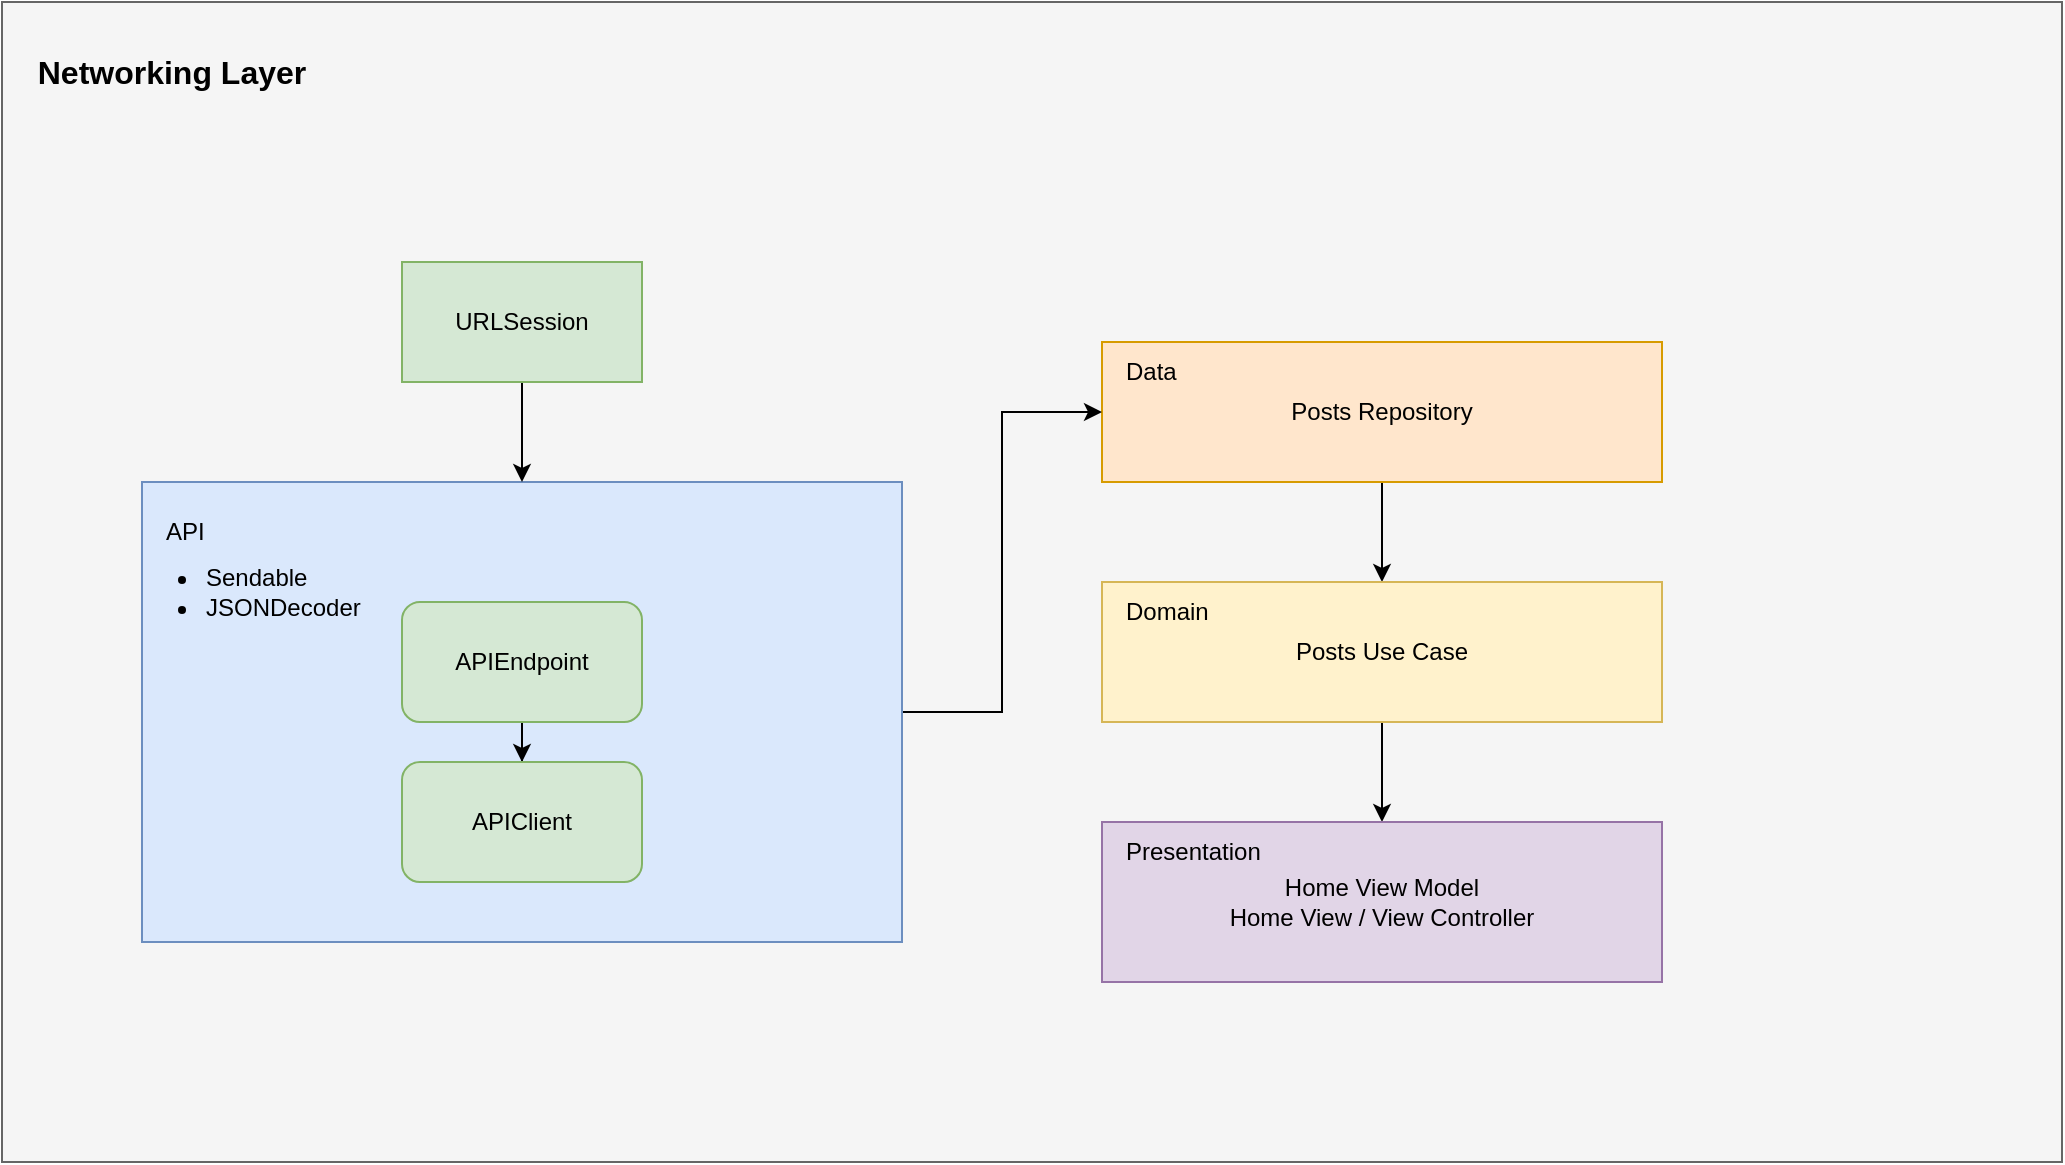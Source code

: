 <mxfile version="24.7.7">
  <diagram name="Page-1" id="W13lrmh0yufC3ElA6ljn">
    <mxGraphModel dx="2426" dy="1909" grid="1" gridSize="10" guides="1" tooltips="1" connect="1" arrows="1" fold="1" page="1" pageScale="1" pageWidth="850" pageHeight="1100" math="0" shadow="0">
      <root>
        <mxCell id="0" />
        <mxCell id="1" parent="0" />
        <mxCell id="umuDLhtqR3mvM_i5c2oH-21" value="" style="rounded=0;whiteSpace=wrap;html=1;fillColor=#f5f5f5;strokeColor=#666666;fontColor=#333333;labelBorderColor=#5C5C5C;movable=1;resizable=1;rotatable=1;deletable=1;editable=1;locked=0;connectable=1;" vertex="1" parent="1">
          <mxGeometry x="410" y="190" width="1030" height="580" as="geometry" />
        </mxCell>
        <mxCell id="umuDLhtqR3mvM_i5c2oH-4" value="" style="edgeStyle=orthogonalEdgeStyle;rounded=0;orthogonalLoop=1;jettySize=auto;html=1;" edge="1" parent="1" source="umuDLhtqR3mvM_i5c2oH-1" target="umuDLhtqR3mvM_i5c2oH-3">
          <mxGeometry relative="1" as="geometry" />
        </mxCell>
        <mxCell id="umuDLhtqR3mvM_i5c2oH-1" value="Posts Repository" style="rounded=0;whiteSpace=wrap;html=1;fillColor=#ffe6cc;strokeColor=#d79b00;" vertex="1" parent="1">
          <mxGeometry x="960" y="360" width="280" height="70" as="geometry" />
        </mxCell>
        <mxCell id="umuDLhtqR3mvM_i5c2oH-2" value="" style="edgeStyle=orthogonalEdgeStyle;rounded=0;orthogonalLoop=1;jettySize=auto;html=1;" edge="1" parent="1" source="iGb7xk1lsTLbyGyXLOED-4" target="umuDLhtqR3mvM_i5c2oH-1">
          <mxGeometry relative="1" as="geometry" />
        </mxCell>
        <mxCell id="iGb7xk1lsTLbyGyXLOED-4" value="" style="rounded=0;whiteSpace=wrap;html=1;fillColor=#dae8fc;strokeColor=#6c8ebf;" parent="1" vertex="1">
          <mxGeometry x="480" y="430" width="380" height="230" as="geometry" />
        </mxCell>
        <mxCell id="umuDLhtqR3mvM_i5c2oH-9" value="" style="edgeStyle=orthogonalEdgeStyle;rounded=0;orthogonalLoop=1;jettySize=auto;html=1;" edge="1" parent="1" source="iGb7xk1lsTLbyGyXLOED-1" target="iGb7xk1lsTLbyGyXLOED-2">
          <mxGeometry relative="1" as="geometry" />
        </mxCell>
        <mxCell id="iGb7xk1lsTLbyGyXLOED-1" value="APIEndpoint" style="rounded=1;whiteSpace=wrap;html=1;fillColor=#d5e8d4;strokeColor=#82b366;" parent="1" vertex="1">
          <mxGeometry x="610" y="490" width="120" height="60" as="geometry" />
        </mxCell>
        <mxCell id="iGb7xk1lsTLbyGyXLOED-2" value="APIClient" style="rounded=1;whiteSpace=wrap;html=1;fillColor=#d5e8d4;strokeColor=#82b366;" parent="1" vertex="1">
          <mxGeometry x="610" y="570" width="120" height="60" as="geometry" />
        </mxCell>
        <mxCell id="iGb7xk1lsTLbyGyXLOED-5" value="Networking Layer" style="text;html=1;align=center;verticalAlign=middle;whiteSpace=wrap;rounded=0;fontStyle=1;fontSize=16;" parent="1" vertex="1">
          <mxGeometry x="425" y="210" width="140" height="30" as="geometry" />
        </mxCell>
        <mxCell id="umuDLhtqR3mvM_i5c2oH-6" value="" style="edgeStyle=orthogonalEdgeStyle;rounded=0;orthogonalLoop=1;jettySize=auto;html=1;" edge="1" parent="1" source="umuDLhtqR3mvM_i5c2oH-3" target="umuDLhtqR3mvM_i5c2oH-5">
          <mxGeometry relative="1" as="geometry" />
        </mxCell>
        <mxCell id="umuDLhtqR3mvM_i5c2oH-3" value="Posts Use Case" style="rounded=0;whiteSpace=wrap;html=1;fillColor=#fff2cc;strokeColor=#d6b656;" vertex="1" parent="1">
          <mxGeometry x="960" y="480" width="280" height="70" as="geometry" />
        </mxCell>
        <mxCell id="umuDLhtqR3mvM_i5c2oH-5" value="Home View Model&lt;br&gt;Home View / View Controller" style="rounded=0;whiteSpace=wrap;html=1;fillColor=#e1d5e7;strokeColor=#9673a6;" vertex="1" parent="1">
          <mxGeometry x="960" y="600" width="280" height="80" as="geometry" />
        </mxCell>
        <mxCell id="umuDLhtqR3mvM_i5c2oH-10" value="&lt;div&gt;API&lt;/div&gt;" style="text;html=1;align=left;verticalAlign=middle;whiteSpace=wrap;rounded=0;" vertex="1" parent="1">
          <mxGeometry x="490" y="440" width="360" height="30" as="geometry" />
        </mxCell>
        <mxCell id="umuDLhtqR3mvM_i5c2oH-13" value="Data" style="text;html=1;align=left;verticalAlign=middle;whiteSpace=wrap;rounded=0;" vertex="1" parent="1">
          <mxGeometry x="970" y="360" width="370" height="30" as="geometry" />
        </mxCell>
        <mxCell id="umuDLhtqR3mvM_i5c2oH-14" value="Domain" style="text;html=1;align=left;verticalAlign=middle;whiteSpace=wrap;rounded=0;" vertex="1" parent="1">
          <mxGeometry x="970" y="480" width="370" height="30" as="geometry" />
        </mxCell>
        <mxCell id="umuDLhtqR3mvM_i5c2oH-15" value="Presentation" style="text;html=1;align=left;verticalAlign=middle;whiteSpace=wrap;rounded=0;" vertex="1" parent="1">
          <mxGeometry x="970" y="600" width="370" height="30" as="geometry" />
        </mxCell>
        <mxCell id="umuDLhtqR3mvM_i5c2oH-20" style="edgeStyle=orthogonalEdgeStyle;rounded=0;orthogonalLoop=1;jettySize=auto;html=1;entryX=0.5;entryY=0;entryDx=0;entryDy=0;" edge="1" parent="1" source="umuDLhtqR3mvM_i5c2oH-17" target="iGb7xk1lsTLbyGyXLOED-4">
          <mxGeometry relative="1" as="geometry" />
        </mxCell>
        <mxCell id="umuDLhtqR3mvM_i5c2oH-17" value="URLSession" style="rounded=0;whiteSpace=wrap;html=1;fillColor=#d5e8d4;strokeColor=#82b366;" vertex="1" parent="1">
          <mxGeometry x="610" y="320" width="120" height="60" as="geometry" />
        </mxCell>
        <mxCell id="umuDLhtqR3mvM_i5c2oH-22" value="&lt;ul style=&quot;&quot;&gt;&lt;li&gt;Sendable&lt;br&gt;&lt;/li&gt;&lt;li style=&quot;&quot;&gt;&lt;span style=&quot;&quot;&gt;JSONDecoder&lt;/span&gt;&lt;/li&gt;&lt;/ul&gt;" style="text;html=1;align=left;verticalAlign=middle;whiteSpace=wrap;rounded=0;" vertex="1" parent="1">
          <mxGeometry x="470" y="470" width="210" height="30" as="geometry" />
        </mxCell>
      </root>
    </mxGraphModel>
  </diagram>
</mxfile>
